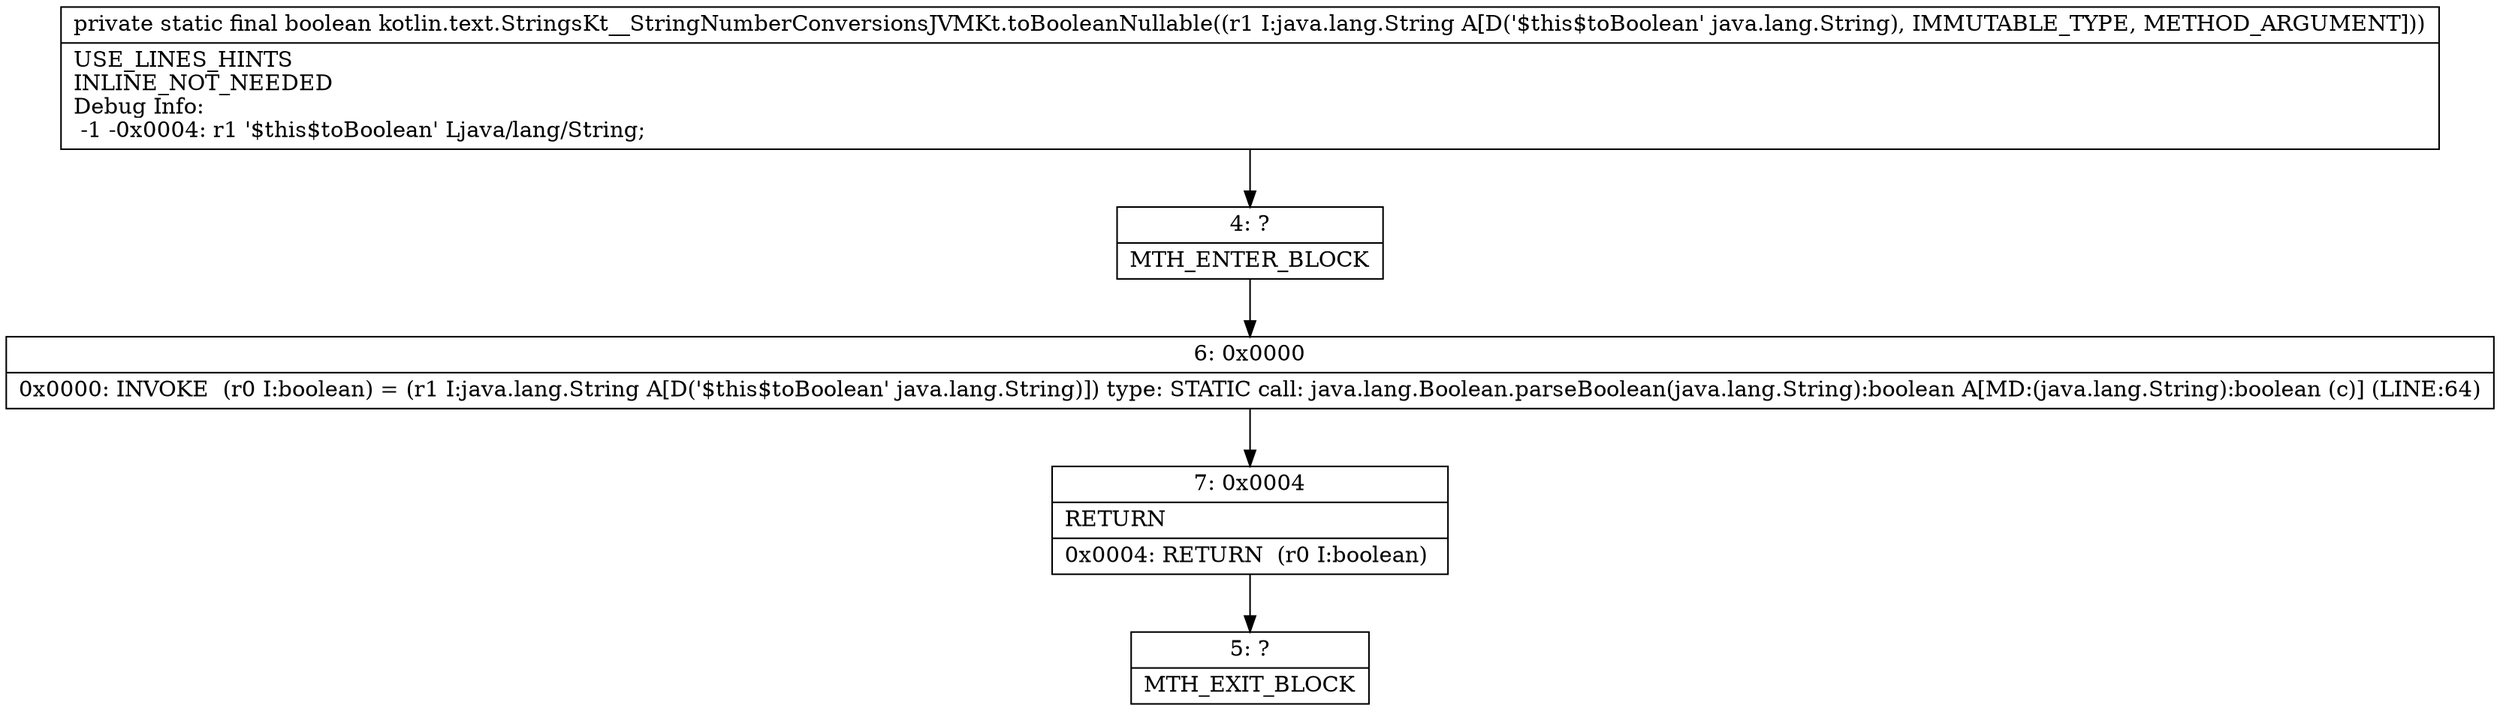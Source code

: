 digraph "CFG forkotlin.text.StringsKt__StringNumberConversionsJVMKt.toBooleanNullable(Ljava\/lang\/String;)Z" {
Node_4 [shape=record,label="{4\:\ ?|MTH_ENTER_BLOCK\l}"];
Node_6 [shape=record,label="{6\:\ 0x0000|0x0000: INVOKE  (r0 I:boolean) = (r1 I:java.lang.String A[D('$this$toBoolean' java.lang.String)]) type: STATIC call: java.lang.Boolean.parseBoolean(java.lang.String):boolean A[MD:(java.lang.String):boolean (c)] (LINE:64)\l}"];
Node_7 [shape=record,label="{7\:\ 0x0004|RETURN\l|0x0004: RETURN  (r0 I:boolean) \l}"];
Node_5 [shape=record,label="{5\:\ ?|MTH_EXIT_BLOCK\l}"];
MethodNode[shape=record,label="{private static final boolean kotlin.text.StringsKt__StringNumberConversionsJVMKt.toBooleanNullable((r1 I:java.lang.String A[D('$this$toBoolean' java.lang.String), IMMUTABLE_TYPE, METHOD_ARGUMENT]))  | USE_LINES_HINTS\lINLINE_NOT_NEEDED\lDebug Info:\l  \-1 \-0x0004: r1 '$this$toBoolean' Ljava\/lang\/String;\l}"];
MethodNode -> Node_4;Node_4 -> Node_6;
Node_6 -> Node_7;
Node_7 -> Node_5;
}

